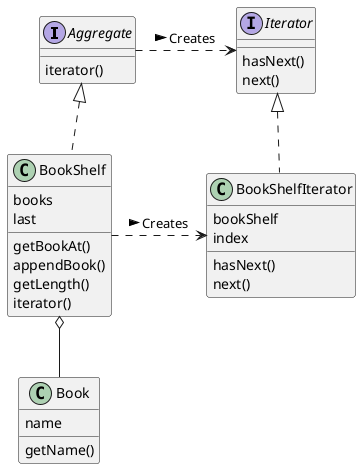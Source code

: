 @startuml

interface Aggregate
interface Iterator

class Book
class BookShelf
class BookShelfIterator


Aggregate .> Iterator:Creates >
BookShelf .> BookShelfIterator:Creates >
Aggregate <|.. BookShelf
Iterator <|.. BookShelfIterator
BookShelf o-- Book


Aggregate : iterator()
Iterator : hasNext()
Iterator : next()
BookShelf : books
BookShelf : last
BookShelf : getBookAt()
BookShelf : appendBook()
BookShelf : getLength()
BookShelf : iterator()
BookShelfIterator : bookShelf
BookShelfIterator : index
BookShelfIterator : hasNext()
BookShelfIterator : next()
Book : name
Book : getName()





@enduml
